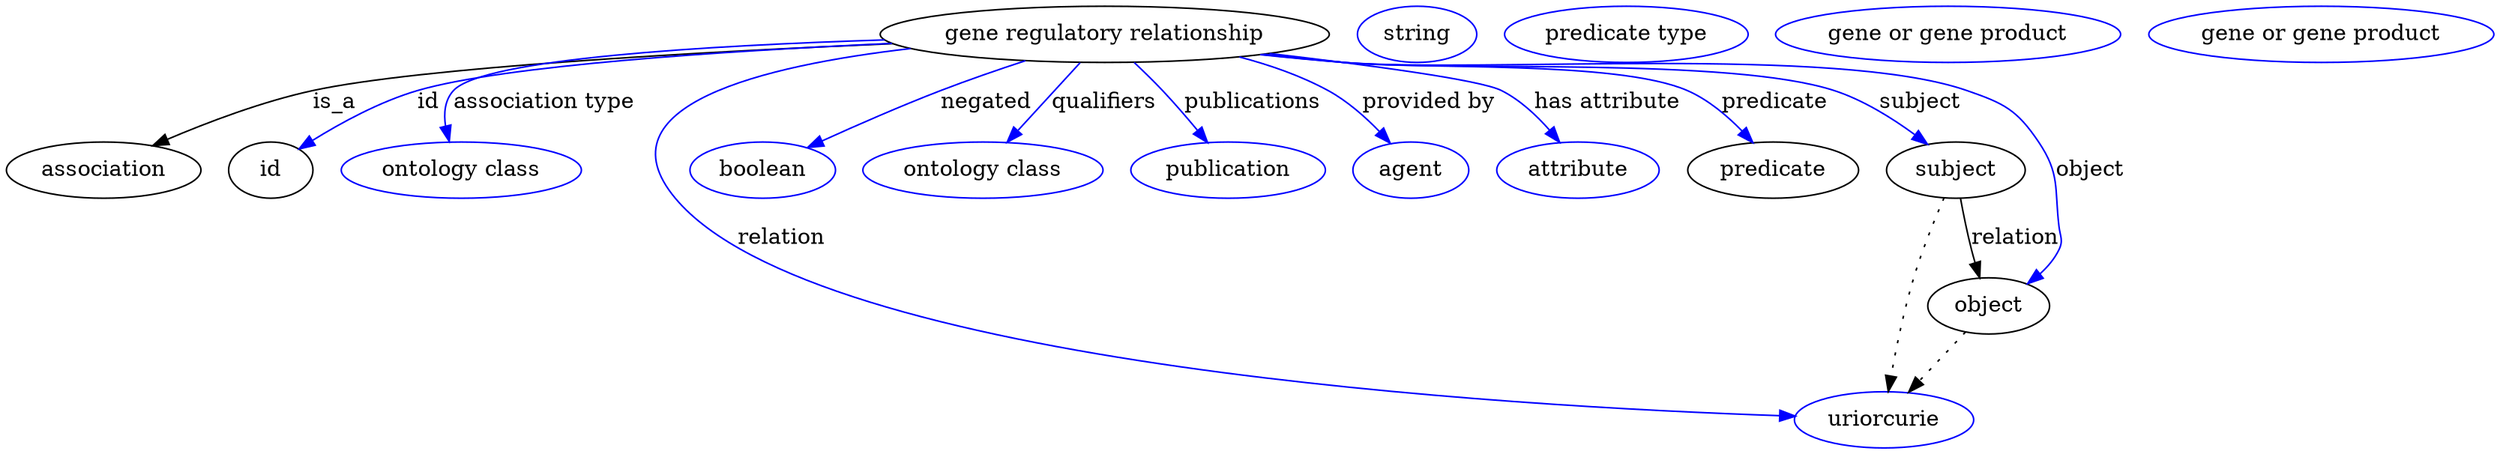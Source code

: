 digraph {
	graph [bb="0,0,1301.2,283"];
	node [label="\N"];
	"gene regulatory relationship"	 [height=0.5,
		label="gene regulatory relationship",
		pos="597.05,265",
		width=3.0511];
	association	 [height=0.5,
		pos="50.046,178",
		width=1.3902];
	"gene regulatory relationship" -> association	 [label=is_a,
		lp="183.05,221.5",
		pos="e,78.756,193.02 491.76,259.83 385.98,253.96 230.48,243.31 172.05,229 142.85,221.85 111.59,208.67 88.032,197.5"];
	id	 [height=0.5,
		pos="145.05,178",
		width=0.75];
	"gene regulatory relationship" -> id	 [color=blue,
		label=id,
		lp="234.55,221.5",
		pos="e,162.55,191.88 491.56,259.9 400.39,254.54 276.09,244.67 229.05,229 208.01,221.99 186.69,208.96 170.79,197.82",
		style=solid];
	"association type"	 [color=blue,
		height=0.5,
		label="ontology class",
		pos="252.05,178",
		width=1.7151];
	"gene regulatory relationship" -> "association type"	 [color=blue,
		label="association type",
		lp="294.05,221.5",
		pos="e,245.58,196.19 489.56,260.98 393.68,256.26 266.01,246.71 250.05,229 244.54,222.89 243.29,214.51 243.93,206.3",
		style=solid];
	relation	 [color=blue,
		height=0.5,
		label=uriorcurie,
		pos="1006,18",
		width=1.2638];
	"gene regulatory relationship" -> relation	 [color=blue,
		label=relation,
		lp="429.05,134.5",
		pos="e,960.71,20.951 505.73,254.89 423.93,242.1 323.1,214.78 367.05,160 440.24,68.761 808.88,32.439 950.51,21.709",
		style=solid];
	negated	 [color=blue,
		height=0.5,
		label=boolean,
		pos="414.05,178",
		width=1.0652];
	"gene regulatory relationship" -> negated	 [color=blue,
		label=negated,
		lp="535.55,221.5",
		pos="e,439.73,191.65 556.71,248.11 543.08,242.24 527.83,235.5 514.05,229 492.08,218.65 467.8,206.29 448.67,196.33",
		style=solid];
	qualifiers	 [color=blue,
		height=0.5,
		label="ontology class",
		pos="532.05,178",
		width=1.7151];
	"gene regulatory relationship" -> qualifiers	 [color=blue,
		label=qualifiers,
		lp="595.05,221.5",
		pos="e,545.27,195.71 583.58,246.97 574.28,234.53 561.77,217.78 551.4,203.91",
		style=solid];
	publications	 [color=blue,
		height=0.5,
		label=publication,
		pos="662.05,178",
		width=1.3902];
	"gene regulatory relationship" -> publications	 [color=blue,
		label=publications,
		lp="669.55,221.5",
		pos="e,649.52,195.57 611.12,247.15 615.61,241.38 620.57,234.95 625.05,229 631.13,220.91 637.64,212 643.49,203.93",
		style=solid];
	"provided by"	 [color=blue,
		height=0.5,
		label=agent,
		pos="760.05,178",
		width=0.83048];
	"gene regulatory relationship" -> "provided by"	 [color=blue,
		label="provided by",
		lp="760.05,221.5",
		pos="e,746.7,194.25 659.12,250.05 675.36,244.72 692.41,237.8 707.05,229 719.14,221.73 730.66,211.24 739.86,201.66",
		style=solid];
	"has attribute"	 [color=blue,
		height=0.5,
		label=attribute,
		pos="848.05,178",
		width=1.1193];
	"gene regulatory relationship" -> "has attribute"	 [color=blue,
		label="has attribute",
		lp="851.55,221.5",
		pos="e,835.29,195.41 677.93,252.79 728.57,244.73 786.22,234.66 797.05,229 809.01,222.75 819.94,212.71 828.59,203.19",
		style=solid];
	predicate	 [height=0.5,
		pos="949.05,178",
		width=1.1916];
	"gene regulatory relationship" -> predicate	 [color=blue,
		label=predicate,
		lp="937.05,221.5",
		pos="e,934.09,195.29 676,252.42 689.03,250.5 702.4,248.62 715.05,247 792.16,237.14 817.55,259.55 889.05,229 903.21,222.95 916.53,212.35 \
927,202.37",
		style=solid];
	subject	 [height=0.5,
		pos="1046,178",
		width=0.99297];
	"gene regulatory relationship" -> subject	 [color=blue,
		label=subject,
		lp="1015.5,221.5",
		pos="e,1027.7,193.48 674.68,252.26 688.12,250.31 701.97,248.46 715.05,247 826.19,234.56 859.87,264.14 966.05,229 985.39,222.6 1004.7,\
210.47 1019.5,199.65",
		style=solid];
	object	 [height=0.5,
		pos="1066,91",
		width=0.9027];
	"gene regulatory relationship" -> object	 [color=blue,
		label=object,
		lp="1118,178",
		pos="e,1086.2,105.27 674.35,252.12 687.88,250.18 701.85,248.37 715.05,247 786.77,239.55 970.38,251.03 1039,229 1065.1,220.64 1075.3,218.4 \
1091,196 1105.2,175.88 1100.4,166.44 1103,142 1103.8,135.37 1105.6,133.14 1103,127 1100.8,121.74 1097.4,116.86 1093.5,112.51",
		style=solid];
	association_id	 [color=blue,
		height=0.5,
		label=string,
		pos="755.05,265",
		width=0.84854];
	"gene regulatory relationship_predicate"	 [color=blue,
		height=0.5,
		label="predicate type",
		pos="864.05,265",
		width=1.679];
	subject -> relation	 [pos="e,1009.4,36.239 1040.1,159.97 1035.6,146.12 1029.5,126.47 1025,109 1019.7,88.088 1014.7,64.188 1011.2,46.13",
		style=dotted];
	subject -> object	 [label=relation,
		lp="1078,134.5",
		pos="e,1061.9,109 1050.2,159.97 1052.9,148.08 1056.6,132.25 1059.7,118.76"];
	"gene regulatory relationship_subject"	 [color=blue,
		height=0.5,
		label="gene or gene product",
		pos="1028,265",
		width=2.3651];
	object -> relation	 [pos="e,1020.2,35.261 1052.4,74.435 1044.8,65.207 1035.2,53.528 1026.8,43.191",
		style=dotted];
	"gene regulatory relationship_object"	 [color=blue,
		height=0.5,
		label="gene or gene product",
		pos="1216,265",
		width=2.3651];
}
